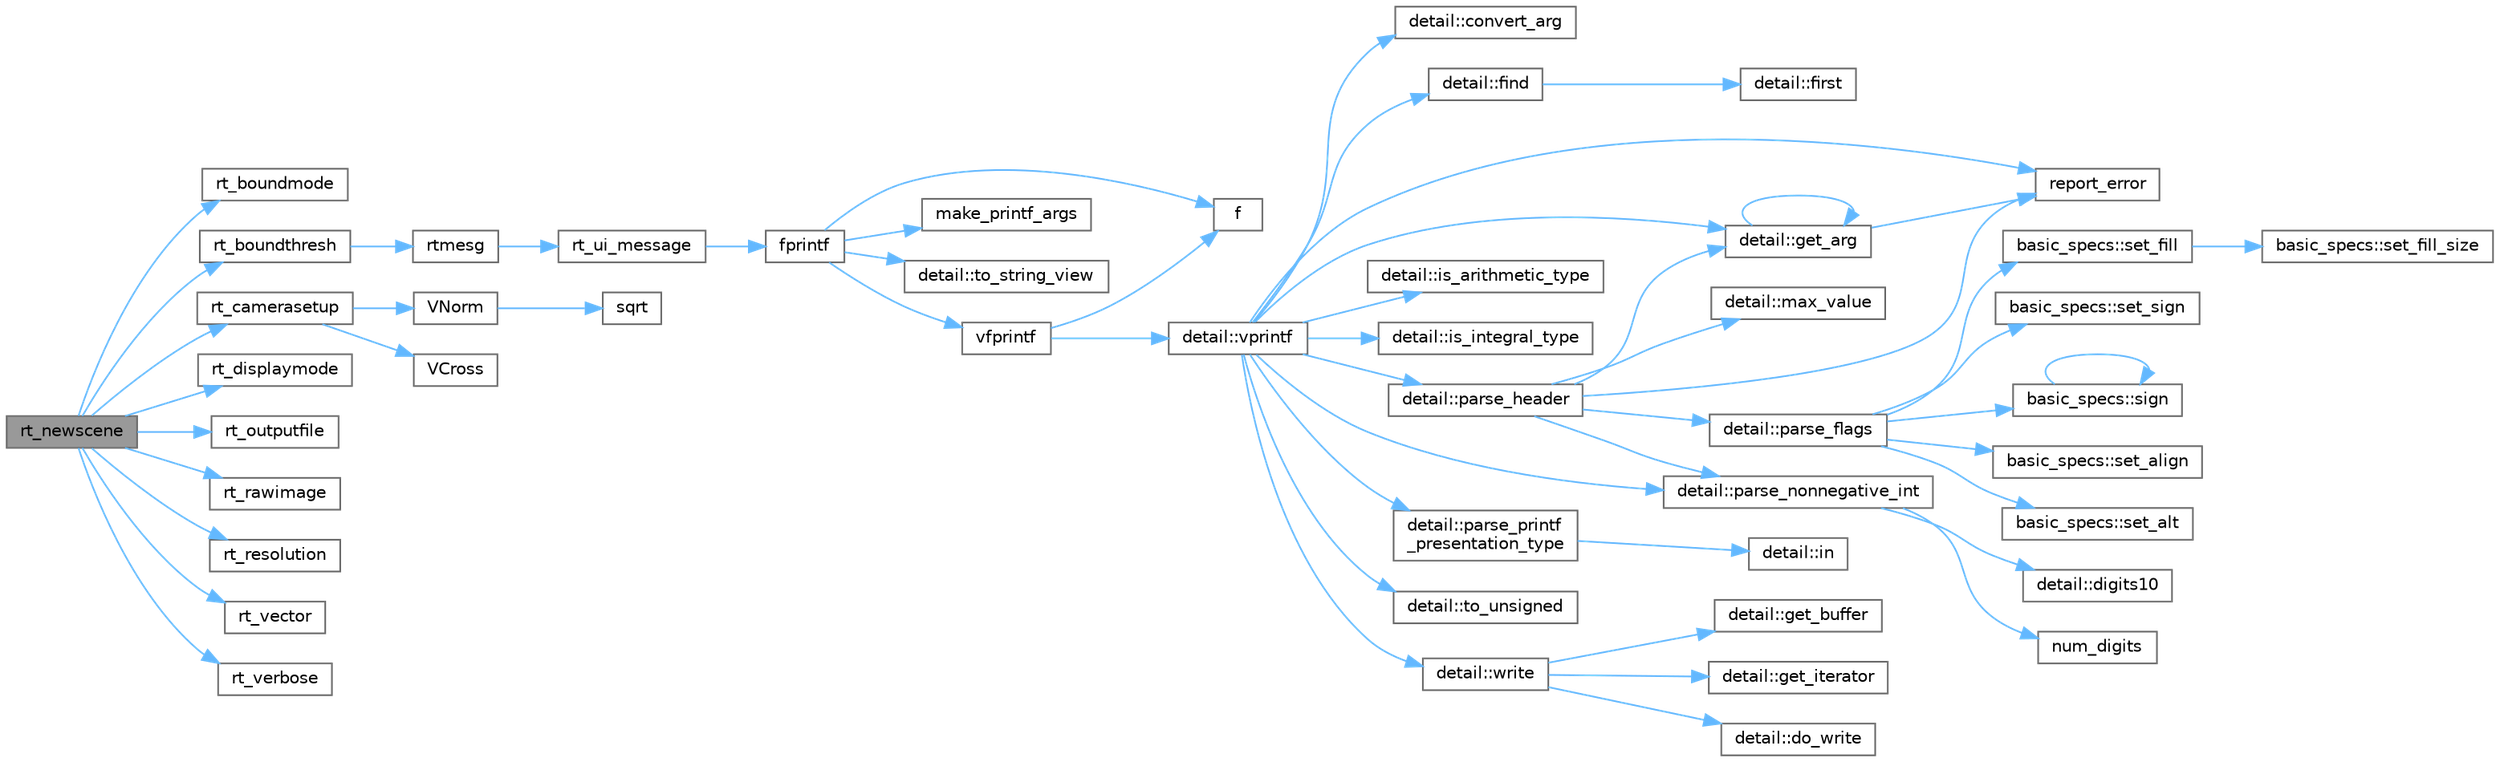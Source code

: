 digraph "rt_newscene"
{
 // LATEX_PDF_SIZE
  bgcolor="transparent";
  edge [fontname=Helvetica,fontsize=10,labelfontname=Helvetica,labelfontsize=10];
  node [fontname=Helvetica,fontsize=10,shape=box,height=0.2,width=0.4];
  rankdir="LR";
  Node1 [id="Node000001",label="rt_newscene",height=0.2,width=0.4,color="gray40", fillcolor="grey60", style="filled", fontcolor="black",tooltip=" "];
  Node1 -> Node2 [id="edge1_Node000001_Node000002",color="steelblue1",style="solid",tooltip=" "];
  Node2 [id="Node000002",label="rt_boundmode",height=0.2,width=0.4,color="grey40", fillcolor="white", style="filled",URL="$api_8cpp.html#aff38a2465adeaf8c5c1f270a27e52d83",tooltip=" "];
  Node1 -> Node3 [id="edge2_Node000001_Node000003",color="steelblue1",style="solid",tooltip=" "];
  Node3 [id="Node000003",label="rt_boundthresh",height=0.2,width=0.4,color="grey40", fillcolor="white", style="filled",URL="$api_8cpp.html#a182f54611652cf88c917bb32a8c01266",tooltip=" "];
  Node3 -> Node4 [id="edge3_Node000003_Node000004",color="steelblue1",style="solid",tooltip=" "];
  Node4 [id="Node000004",label="rtmesg",height=0.2,width=0.4,color="grey40", fillcolor="white", style="filled",URL="$util_8cpp.html#a75d60675321a08bce8087637270df98e",tooltip=" "];
  Node4 -> Node5 [id="edge4_Node000004_Node000005",color="steelblue1",style="solid",tooltip=" "];
  Node5 [id="Node000005",label="rt_ui_message",height=0.2,width=0.4,color="grey40", fillcolor="white", style="filled",URL="$ui_8cpp.html#aea0c1431950c57ff36231c7f4ba804f1",tooltip=" "];
  Node5 -> Node6 [id="edge5_Node000005_Node000006",color="steelblue1",style="solid",tooltip=" "];
  Node6 [id="Node000006",label="fprintf",height=0.2,width=0.4,color="grey40", fillcolor="white", style="filled",URL="$printf_8h.html#a9f315126362cae9675de1642105e631e",tooltip=" "];
  Node6 -> Node7 [id="edge6_Node000006_Node000007",color="steelblue1",style="solid",tooltip=" "];
  Node7 [id="Node000007",label="f",height=0.2,width=0.4,color="grey40", fillcolor="white", style="filled",URL="$cxx11__tensor__map_8cpp.html#a7f507fea02198f6cb81c86640c7b1a4e",tooltip=" "];
  Node6 -> Node8 [id="edge7_Node000006_Node000008",color="steelblue1",style="solid",tooltip=" "];
  Node8 [id="Node000008",label="make_printf_args",height=0.2,width=0.4,color="grey40", fillcolor="white", style="filled",URL="$printf_8h.html#a27dcc0efcda04388971dbea3c875f122",tooltip=" "];
  Node6 -> Node9 [id="edge8_Node000006_Node000009",color="steelblue1",style="solid",tooltip=" "];
  Node9 [id="Node000009",label="detail::to_string_view",height=0.2,width=0.4,color="grey40", fillcolor="white", style="filled",URL="$namespacedetail.html#abeae79fa3e1eded2d8fbd56cc9f0960e",tooltip=" "];
  Node6 -> Node10 [id="edge9_Node000006_Node000010",color="steelblue1",style="solid",tooltip=" "];
  Node10 [id="Node000010",label="vfprintf",height=0.2,width=0.4,color="grey40", fillcolor="white", style="filled",URL="$printf_8h.html#abb30aad964fc771fb52cf3ad88649df2",tooltip=" "];
  Node10 -> Node7 [id="edge10_Node000010_Node000007",color="steelblue1",style="solid",tooltip=" "];
  Node10 -> Node11 [id="edge11_Node000010_Node000011",color="steelblue1",style="solid",tooltip=" "];
  Node11 [id="Node000011",label="detail::vprintf",height=0.2,width=0.4,color="grey40", fillcolor="white", style="filled",URL="$namespacedetail.html#a1c8c2218e4c822aa8f743fb9c573717f",tooltip=" "];
  Node11 -> Node12 [id="edge12_Node000011_Node000012",color="steelblue1",style="solid",tooltip=" "];
  Node12 [id="Node000012",label="detail::convert_arg",height=0.2,width=0.4,color="grey40", fillcolor="white", style="filled",URL="$namespacedetail.html#a03c11572c9a664266d6925f327dec7f3",tooltip=" "];
  Node11 -> Node13 [id="edge13_Node000011_Node000013",color="steelblue1",style="solid",tooltip=" "];
  Node13 [id="Node000013",label="detail::find",height=0.2,width=0.4,color="grey40", fillcolor="white", style="filled",URL="$namespacedetail.html#a6b71952fab3dc32f3edb2c3e9811d8d9",tooltip=" "];
  Node13 -> Node14 [id="edge14_Node000013_Node000014",color="steelblue1",style="solid",tooltip=" "];
  Node14 [id="Node000014",label="detail::first",height=0.2,width=0.4,color="grey40", fillcolor="white", style="filled",URL="$namespacedetail.html#a02319a3deb124802b88b61f85987df5e",tooltip=" "];
  Node11 -> Node15 [id="edge15_Node000011_Node000015",color="steelblue1",style="solid",tooltip=" "];
  Node15 [id="Node000015",label="detail::get_arg",height=0.2,width=0.4,color="grey40", fillcolor="white", style="filled",URL="$namespacedetail.html#a342ef250e45bd09b2ef666b6fae1c355",tooltip=" "];
  Node15 -> Node15 [id="edge16_Node000015_Node000015",color="steelblue1",style="solid",tooltip=" "];
  Node15 -> Node16 [id="edge17_Node000015_Node000016",color="steelblue1",style="solid",tooltip=" "];
  Node16 [id="Node000016",label="report_error",height=0.2,width=0.4,color="grey40", fillcolor="white", style="filled",URL="$format-inl_8h.html#a5555893692b00b61b3886349332fd01f",tooltip=" "];
  Node11 -> Node17 [id="edge18_Node000011_Node000017",color="steelblue1",style="solid",tooltip=" "];
  Node17 [id="Node000017",label="detail::is_arithmetic_type",height=0.2,width=0.4,color="grey40", fillcolor="white", style="filled",URL="$namespacedetail.html#a802c50a56a3495fdab6020b375ba1389",tooltip=" "];
  Node11 -> Node18 [id="edge19_Node000011_Node000018",color="steelblue1",style="solid",tooltip=" "];
  Node18 [id="Node000018",label="detail::is_integral_type",height=0.2,width=0.4,color="grey40", fillcolor="white", style="filled",URL="$namespacedetail.html#a2a60f8d1bee41b803f43fc42b707b5d1",tooltip=" "];
  Node11 -> Node19 [id="edge20_Node000011_Node000019",color="steelblue1",style="solid",tooltip=" "];
  Node19 [id="Node000019",label="detail::parse_header",height=0.2,width=0.4,color="grey40", fillcolor="white", style="filled",URL="$namespacedetail.html#afc9d93e58b8edb8077f8bc8eee7f4035",tooltip=" "];
  Node19 -> Node15 [id="edge21_Node000019_Node000015",color="steelblue1",style="solid",tooltip=" "];
  Node19 -> Node20 [id="edge22_Node000019_Node000020",color="steelblue1",style="solid",tooltip=" "];
  Node20 [id="Node000020",label="detail::max_value",height=0.2,width=0.4,color="grey40", fillcolor="white", style="filled",URL="$namespacedetail.html#a45c2130c44ebe54179eafcee3cda2bfb",tooltip=" "];
  Node19 -> Node21 [id="edge23_Node000019_Node000021",color="steelblue1",style="solid",tooltip=" "];
  Node21 [id="Node000021",label="detail::parse_flags",height=0.2,width=0.4,color="grey40", fillcolor="white", style="filled",URL="$namespacedetail.html#a4213daed116a37e1767881da51238261",tooltip=" "];
  Node21 -> Node22 [id="edge24_Node000021_Node000022",color="steelblue1",style="solid",tooltip=" "];
  Node22 [id="Node000022",label="basic_specs::set_align",height=0.2,width=0.4,color="grey40", fillcolor="white", style="filled",URL="$classbasic__specs.html#ad73b6f854341aaabc744bf54e6ea6af6",tooltip=" "];
  Node21 -> Node23 [id="edge25_Node000021_Node000023",color="steelblue1",style="solid",tooltip=" "];
  Node23 [id="Node000023",label="basic_specs::set_alt",height=0.2,width=0.4,color="grey40", fillcolor="white", style="filled",URL="$classbasic__specs.html#a5f10314706a8a3d579f882f30d283b61",tooltip=" "];
  Node21 -> Node24 [id="edge26_Node000021_Node000024",color="steelblue1",style="solid",tooltip=" "];
  Node24 [id="Node000024",label="basic_specs::set_fill",height=0.2,width=0.4,color="grey40", fillcolor="white", style="filled",URL="$classbasic__specs.html#a1600987fb39fed5dfdac21b218061a9e",tooltip=" "];
  Node24 -> Node25 [id="edge27_Node000024_Node000025",color="steelblue1",style="solid",tooltip=" "];
  Node25 [id="Node000025",label="basic_specs::set_fill_size",height=0.2,width=0.4,color="grey40", fillcolor="white", style="filled",URL="$classbasic__specs.html#a4b36db5ad1e38169bd6653635d5e69cd",tooltip=" "];
  Node21 -> Node26 [id="edge28_Node000021_Node000026",color="steelblue1",style="solid",tooltip=" "];
  Node26 [id="Node000026",label="basic_specs::set_sign",height=0.2,width=0.4,color="grey40", fillcolor="white", style="filled",URL="$classbasic__specs.html#a7020ec66ba6918727e4102567c5c731a",tooltip=" "];
  Node21 -> Node27 [id="edge29_Node000021_Node000027",color="steelblue1",style="solid",tooltip=" "];
  Node27 [id="Node000027",label="basic_specs::sign",height=0.2,width=0.4,color="grey40", fillcolor="white", style="filled",URL="$classbasic__specs.html#a380e6ff33a8ae05e3ef479bf95696ad2",tooltip=" "];
  Node27 -> Node27 [id="edge30_Node000027_Node000027",color="steelblue1",style="solid",tooltip=" "];
  Node19 -> Node28 [id="edge31_Node000019_Node000028",color="steelblue1",style="solid",tooltip=" "];
  Node28 [id="Node000028",label="detail::parse_nonnegative_int",height=0.2,width=0.4,color="grey40", fillcolor="white", style="filled",URL="$namespacedetail.html#a338caba782225e115a9902d4d0835f5f",tooltip=" "];
  Node28 -> Node29 [id="edge32_Node000028_Node000029",color="steelblue1",style="solid",tooltip=" "];
  Node29 [id="Node000029",label="detail::digits10",height=0.2,width=0.4,color="grey40", fillcolor="white", style="filled",URL="$namespacedetail.html#a3a043db05db2d07deb2d98ba2d04b4eb",tooltip=" "];
  Node28 -> Node30 [id="edge33_Node000028_Node000030",color="steelblue1",style="solid",tooltip=" "];
  Node30 [id="Node000030",label="num_digits",height=0.2,width=0.4,color="grey40", fillcolor="white", style="filled",URL="$_sequence_8c.html#aa16e8c03d098498ad9c8839cf2c48044",tooltip=" "];
  Node19 -> Node16 [id="edge34_Node000019_Node000016",color="steelblue1",style="solid",tooltip=" "];
  Node11 -> Node28 [id="edge35_Node000011_Node000028",color="steelblue1",style="solid",tooltip=" "];
  Node11 -> Node31 [id="edge36_Node000011_Node000031",color="steelblue1",style="solid",tooltip=" "];
  Node31 [id="Node000031",label="detail::parse_printf\l_presentation_type",height=0.2,width=0.4,color="grey40", fillcolor="white", style="filled",URL="$namespacedetail.html#aa2cb095169b23e3a66260ad7078f44cc",tooltip=" "];
  Node31 -> Node32 [id="edge37_Node000031_Node000032",color="steelblue1",style="solid",tooltip=" "];
  Node32 [id="Node000032",label="detail::in",height=0.2,width=0.4,color="grey40", fillcolor="white", style="filled",URL="$namespacedetail.html#a52a5e2ed06c229dcf95ea5c46d48d05e",tooltip=" "];
  Node11 -> Node16 [id="edge38_Node000011_Node000016",color="steelblue1",style="solid",tooltip=" "];
  Node11 -> Node33 [id="edge39_Node000011_Node000033",color="steelblue1",style="solid",tooltip=" "];
  Node33 [id="Node000033",label="detail::to_unsigned",height=0.2,width=0.4,color="grey40", fillcolor="white", style="filled",URL="$namespacedetail.html#a4855e668246c731a97484efc329f2aac",tooltip=" "];
  Node11 -> Node34 [id="edge40_Node000011_Node000034",color="steelblue1",style="solid",tooltip=" "];
  Node34 [id="Node000034",label="detail::write",height=0.2,width=0.4,color="grey40", fillcolor="white", style="filled",URL="$namespacedetail.html#a29dacf26eedc9e3575fb57329a5ca0a3",tooltip=" "];
  Node34 -> Node35 [id="edge41_Node000034_Node000035",color="steelblue1",style="solid",tooltip=" "];
  Node35 [id="Node000035",label="detail::do_write",height=0.2,width=0.4,color="grey40", fillcolor="white", style="filled",URL="$namespacedetail.html#a5007cc441bd246a9096070c10d1ea683",tooltip=" "];
  Node34 -> Node36 [id="edge42_Node000034_Node000036",color="steelblue1",style="solid",tooltip=" "];
  Node36 [id="Node000036",label="detail::get_buffer",height=0.2,width=0.4,color="grey40", fillcolor="white", style="filled",URL="$namespacedetail.html#ad803bb19df422bc4c4f92d75c7564437",tooltip=" "];
  Node34 -> Node37 [id="edge43_Node000034_Node000037",color="steelblue1",style="solid",tooltip=" "];
  Node37 [id="Node000037",label="detail::get_iterator",height=0.2,width=0.4,color="grey40", fillcolor="white", style="filled",URL="$namespacedetail.html#a05e3e231207d3f28f83261c2e7ad2fe5",tooltip=" "];
  Node1 -> Node38 [id="edge44_Node000001_Node000038",color="steelblue1",style="solid",tooltip=" "];
  Node38 [id="Node000038",label="rt_camerasetup",height=0.2,width=0.4,color="grey40", fillcolor="white", style="filled",URL="$api_8cpp.html#a26dba9fd9c894597b4e4087b1598fea8",tooltip=" "];
  Node38 -> Node39 [id="edge45_Node000038_Node000039",color="steelblue1",style="solid",tooltip=" "];
  Node39 [id="Node000039",label="VCross",height=0.2,width=0.4,color="grey40", fillcolor="white", style="filled",URL="$vector_8cpp.html#a923bae48a1581d002302a7f7e087b107",tooltip=" "];
  Node38 -> Node40 [id="edge46_Node000038_Node000040",color="steelblue1",style="solid",tooltip=" "];
  Node40 [id="Node000040",label="VNorm",height=0.2,width=0.4,color="grey40", fillcolor="white", style="filled",URL="$vector_8cpp.html#ac8a6404fc67035bd2124e30b9c60d24a",tooltip=" "];
  Node40 -> Node41 [id="edge47_Node000040_Node000041",color="steelblue1",style="solid",tooltip=" "];
  Node41 [id="Node000041",label="sqrt",height=0.2,width=0.4,color="grey40", fillcolor="white", style="filled",URL="$_array_cwise_unary_ops_8h.html#a656b9217a2fcb6de59dc8d1eb3079cc7",tooltip=" "];
  Node1 -> Node42 [id="edge48_Node000001_Node000042",color="steelblue1",style="solid",tooltip=" "];
  Node42 [id="Node000042",label="rt_displaymode",height=0.2,width=0.4,color="grey40", fillcolor="white", style="filled",URL="$api_8cpp.html#adb7c6a07a5d4b9110c3876b45fcbef54",tooltip=" "];
  Node1 -> Node43 [id="edge49_Node000001_Node000043",color="steelblue1",style="solid",tooltip=" "];
  Node43 [id="Node000043",label="rt_outputfile",height=0.2,width=0.4,color="grey40", fillcolor="white", style="filled",URL="$api_8cpp.html#a25cebed430559ec353924df0b366ae64",tooltip=" "];
  Node1 -> Node44 [id="edge50_Node000001_Node000044",color="steelblue1",style="solid",tooltip=" "];
  Node44 [id="Node000044",label="rt_rawimage",height=0.2,width=0.4,color="grey40", fillcolor="white", style="filled",URL="$api_8cpp.html#ad9660451b8e6ff7839a431ef8359fb1d",tooltip=" "];
  Node1 -> Node45 [id="edge51_Node000001_Node000045",color="steelblue1",style="solid",tooltip=" "];
  Node45 [id="Node000045",label="rt_resolution",height=0.2,width=0.4,color="grey40", fillcolor="white", style="filled",URL="$api_8cpp.html#a9e633c12cacf4e0747e765fa53526f07",tooltip=" "];
  Node1 -> Node46 [id="edge52_Node000001_Node000046",color="steelblue1",style="solid",tooltip=" "];
  Node46 [id="Node000046",label="rt_vector",height=0.2,width=0.4,color="grey40", fillcolor="white", style="filled",URL="$api_8cpp.html#a9b017b63a636ae42a231a39a741e1c00",tooltip=" "];
  Node1 -> Node47 [id="edge53_Node000001_Node000047",color="steelblue1",style="solid",tooltip=" "];
  Node47 [id="Node000047",label="rt_verbose",height=0.2,width=0.4,color="grey40", fillcolor="white", style="filled",URL="$api_8cpp.html#a748149534a7055ec1b10ed67f07c0086",tooltip=" "];
}
